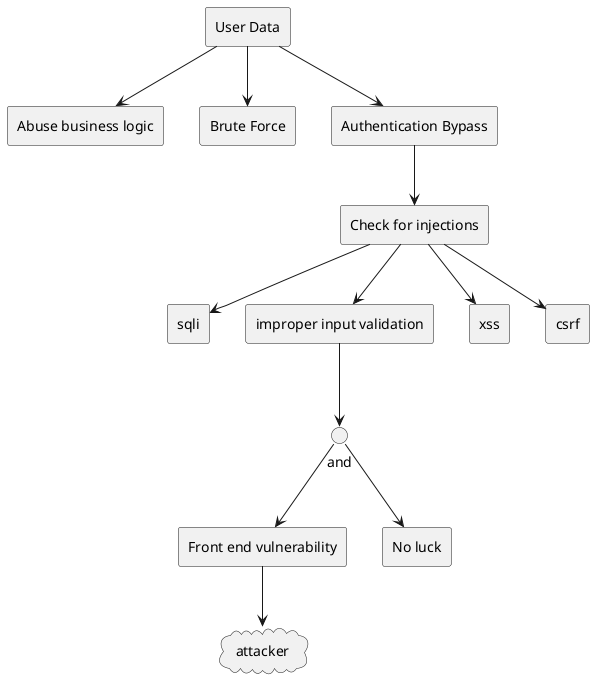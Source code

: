 # PlantUML Editor


@startuml
skinparam monochrome true
skinparam defaultTextAlignment center

' Root node
agent "User Data" as goal

' Sub goals
agent "Abuse business logic" as bizlogic
agent "Brute Force" as bruteforce
agent "Authentication Bypass" as frontend

goal --> bizlogic
goal --> bruteforce
goal --> frontend


agent "Check for injections" as getinjection
frontend --> getinjection
agent "sqli" as sqli
agent "improper input validation" as inputval
agent "xss" as xss
agent "csrf" as csrf 
getinjection --> sqli
getinjection --> inputval
getinjection --> xss
getinjection --> csrf 

interface "and" as and
inputval --> and

agent "Front end vulnerability" as authbypass
agent "No luck" as luck
and --> authbypass
and --> luck

' Abstraction (not going to model that)
cloud "attacker" as another
authbypass --> another


